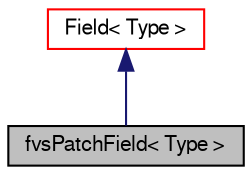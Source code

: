 digraph "fvsPatchField&lt; Type &gt;"
{
  bgcolor="transparent";
  edge [fontname="FreeSans",fontsize="10",labelfontname="FreeSans",labelfontsize="10"];
  node [fontname="FreeSans",fontsize="10",shape=record];
  Node23 [label="fvsPatchField\< Type \>",height=0.2,width=0.4,color="black", fillcolor="grey75", style="filled", fontcolor="black"];
  Node24 -> Node23 [dir="back",color="midnightblue",fontsize="10",style="solid",fontname="FreeSans"];
  Node24 [label="Field\< Type \>",height=0.2,width=0.4,color="red",URL="$a26466.html",tooltip="Pre-declare SubField and related Field type. "];
}
